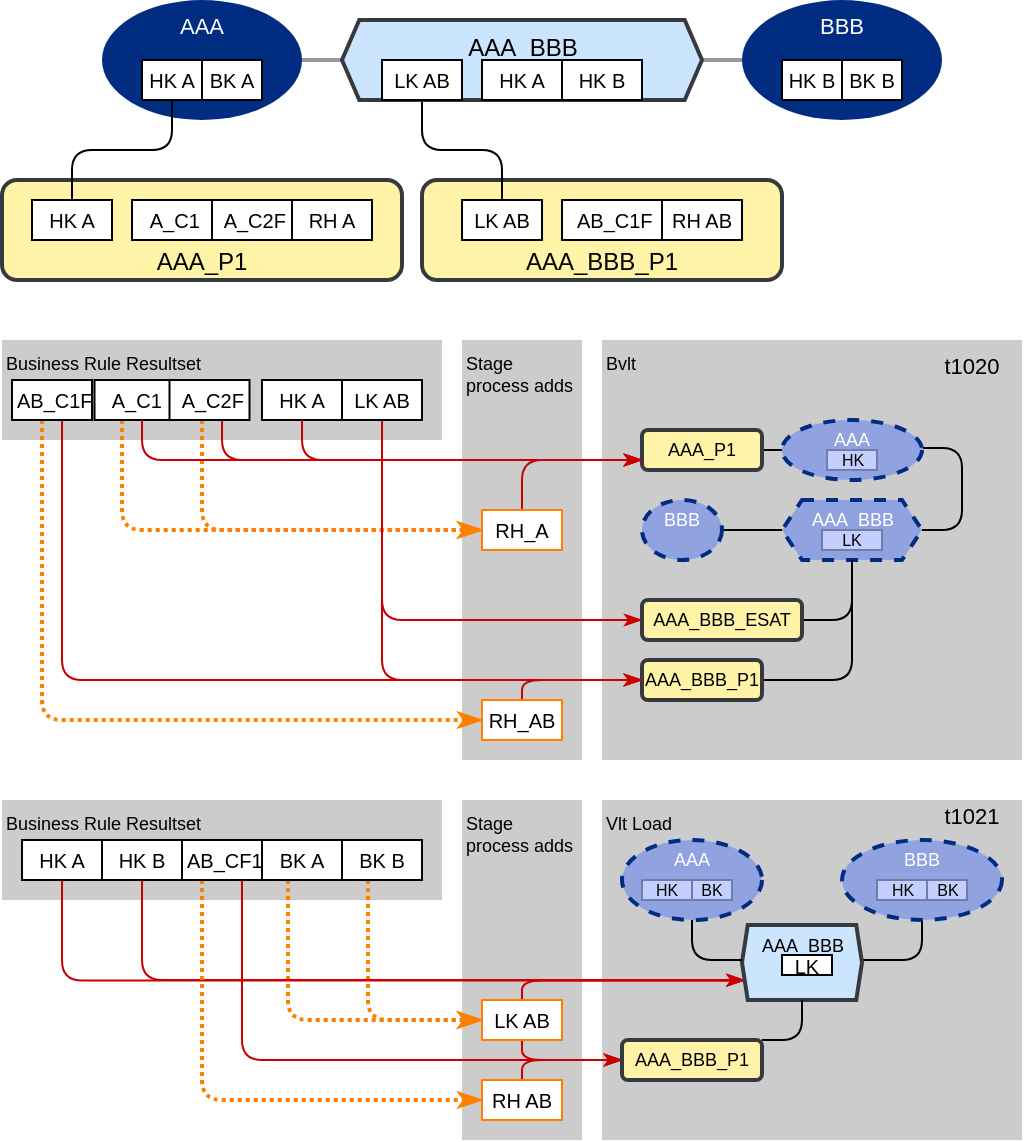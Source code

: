 <mxfile version="21.6.1" type="device">
  <diagram name="Seite-1" id="4nldZ2X44YXfPoI_JoEv">
    <mxGraphModel dx="935" dy="599" grid="1" gridSize="10" guides="1" tooltips="1" connect="1" arrows="1" fold="1" page="1" pageScale="1" pageWidth="1169" pageHeight="827" math="0" shadow="0">
      <root>
        <mxCell id="0" />
        <mxCell id="1" parent="0" />
        <mxCell id="vhCUdtXiWIf4BPjvFejv-15" value="Vlt Load" style="rounded=0;whiteSpace=wrap;html=1;fontFamily=Helvetica;fontSize=9;fontColor=#000000;verticalAlign=top;fillColor=#CCCCCC;strokeColor=none;align=left;" parent="1" vertex="1">
          <mxGeometry x="370" y="460" width="210" height="170" as="geometry" />
        </mxCell>
        <mxCell id="vhCUdtXiWIf4BPjvFejv-73" value="AAA_BBB_P1" style="rounded=1;whiteSpace=wrap;html=1;strokeColor=#36393d;fillColor=#FFF3A8;strokeWidth=2;verticalAlign=bottom;" parent="1" vertex="1">
          <mxGeometry x="280" y="150" width="180" height="50" as="geometry" />
        </mxCell>
        <mxCell id="AOwtY-LI5ESdWI-Md5z0-4" value="AAA_P1" style="rounded=1;whiteSpace=wrap;html=1;strokeColor=#36393d;fillColor=#FFF3A8;strokeWidth=2;verticalAlign=bottom;" parent="1" vertex="1">
          <mxGeometry x="70" y="150" width="200" height="50" as="geometry" />
        </mxCell>
        <mxCell id="vhCUdtXiWIf4BPjvFejv-14" value="Stage &lt;br style=&quot;font-size: 9px;&quot;&gt;process adds" style="rounded=0;whiteSpace=wrap;html=1;fontFamily=Helvetica;fontSize=9;fontColor=#000000;verticalAlign=top;fillColor=#CCCCCC;strokeColor=none;align=left;" parent="1" vertex="1">
          <mxGeometry x="300" y="460" width="60" height="170" as="geometry" />
        </mxCell>
        <mxCell id="vhCUdtXiWIf4BPjvFejv-13" value="Business Rule Resultset" style="rounded=0;whiteSpace=wrap;html=1;fontFamily=Helvetica;fontSize=9;fontColor=#000000;verticalAlign=top;fillColor=#CCCCCC;strokeColor=none;align=left;" parent="1" vertex="1">
          <mxGeometry x="70" y="460" width="220" height="50" as="geometry" />
        </mxCell>
        <mxCell id="AOwtY-LI5ESdWI-Md5z0-16" style="edgeStyle=orthogonalEdgeStyle;shape=connector;rounded=1;jumpStyle=none;orthogonalLoop=1;jettySize=auto;html=1;entryX=0;entryY=0.5;entryDx=0;entryDy=0;labelBackgroundColor=default;strokeColor=default;strokeWidth=2;fontFamily=Helvetica;fontSize=11;fontColor=default;endArrow=none;endFill=0;opacity=40;" parent="1" source="AOwtY-LI5ESdWI-Md5z0-1" target="AOwtY-LI5ESdWI-Md5z0-2" edge="1">
          <mxGeometry relative="1" as="geometry" />
        </mxCell>
        <mxCell id="AOwtY-LI5ESdWI-Md5z0-1" value="AAA" style="strokeWidth=2;html=1;shape=mxgraph.flowchart.start_1;whiteSpace=wrap;strokeColor=none;fontColor=#ffffff;fillColor=#002C82;fontFamily=Helvetica;fontSize=11;verticalAlign=top;" parent="1" vertex="1">
          <mxGeometry x="120" y="60" width="100" height="60" as="geometry" />
        </mxCell>
        <mxCell id="AOwtY-LI5ESdWI-Md5z0-17" style="edgeStyle=orthogonalEdgeStyle;shape=connector;rounded=1;jumpStyle=none;orthogonalLoop=1;jettySize=auto;html=1;entryX=0;entryY=0.5;entryDx=0;entryDy=0;entryPerimeter=0;labelBackgroundColor=default;strokeColor=default;strokeWidth=2;fontFamily=Helvetica;fontSize=11;fontColor=default;endArrow=none;endFill=0;opacity=40;" parent="1" source="AOwtY-LI5ESdWI-Md5z0-2" target="AOwtY-LI5ESdWI-Md5z0-3" edge="1">
          <mxGeometry relative="1" as="geometry" />
        </mxCell>
        <mxCell id="vhCUdtXiWIf4BPjvFejv-76" style="edgeStyle=orthogonalEdgeStyle;shape=connector;rounded=1;jumpStyle=none;orthogonalLoop=1;jettySize=auto;html=1;labelBackgroundColor=default;strokeColor=default;fontFamily=Helvetica;fontSize=11;fontColor=default;endArrow=none;endFill=0;exitX=0.5;exitY=1;exitDx=0;exitDy=0;entryX=0.5;entryY=0;entryDx=0;entryDy=0;" parent="1" source="AOwtY-LI5ESdWI-Md5z0-18" target="y_q2ou4H6iZctS1iiWDu-5" edge="1">
          <mxGeometry relative="1" as="geometry" />
        </mxCell>
        <mxCell id="AOwtY-LI5ESdWI-Md5z0-2" value="AAA_BBB" style="verticalLabelPosition=middle;verticalAlign=top;html=1;shape=hexagon;perimeter=hexagonPerimeter2;arcSize=6;size=0.048;fillColor=#cce5ff;strokeColor=#36393d;strokeWidth=2;labelPosition=center;align=center;" parent="1" vertex="1">
          <mxGeometry x="240" y="70" width="180" height="40" as="geometry" />
        </mxCell>
        <mxCell id="AOwtY-LI5ESdWI-Md5z0-3" value="BBB" style="strokeWidth=2;html=1;shape=mxgraph.flowchart.start_1;whiteSpace=wrap;strokeColor=none;fontColor=#ffffff;fillColor=#002C82;fontFamily=Helvetica;fontSize=11;verticalAlign=top;" parent="1" vertex="1">
          <mxGeometry x="440" y="60" width="100" height="60" as="geometry" />
        </mxCell>
        <mxCell id="AOwtY-LI5ESdWI-Md5z0-15" style="edgeStyle=orthogonalEdgeStyle;shape=connector;rounded=1;jumpStyle=none;orthogonalLoop=1;jettySize=auto;html=1;entryX=0.5;entryY=1;entryDx=0;entryDy=0;labelBackgroundColor=default;strokeColor=default;fontFamily=Helvetica;fontSize=11;fontColor=default;endArrow=none;endFill=0;exitX=0.5;exitY=0;exitDx=0;exitDy=0;" parent="1" source="AOwtY-LI5ESdWI-Md5z0-10" target="AOwtY-LI5ESdWI-Md5z0-6" edge="1">
          <mxGeometry relative="1" as="geometry" />
        </mxCell>
        <mxCell id="AOwtY-LI5ESdWI-Md5z0-6" value="HK A" style="rounded=0;whiteSpace=wrap;html=1;fontSize=10;" parent="1" vertex="1">
          <mxGeometry x="140" y="90" width="30" height="20" as="geometry" />
        </mxCell>
        <mxCell id="AOwtY-LI5ESdWI-Md5z0-7" value="HK B" style="rounded=0;whiteSpace=wrap;html=1;fontSize=10;" parent="1" vertex="1">
          <mxGeometry x="460" y="90" width="30" height="20" as="geometry" />
        </mxCell>
        <mxCell id="AOwtY-LI5ESdWI-Md5z0-8" value="BK A" style="rounded=0;whiteSpace=wrap;html=1;fontSize=10;" parent="1" vertex="1">
          <mxGeometry x="170" y="90" width="30" height="20" as="geometry" />
        </mxCell>
        <mxCell id="AOwtY-LI5ESdWI-Md5z0-9" value="BK B" style="rounded=0;whiteSpace=wrap;html=1;fontSize=10;" parent="1" vertex="1">
          <mxGeometry x="490" y="90" width="30" height="20" as="geometry" />
        </mxCell>
        <mxCell id="AOwtY-LI5ESdWI-Md5z0-10" value="HK A" style="rounded=0;whiteSpace=wrap;html=1;fontSize=10;" parent="1" vertex="1">
          <mxGeometry x="85" y="160" width="40" height="20" as="geometry" />
        </mxCell>
        <mxCell id="AOwtY-LI5ESdWI-Md5z0-11" value="HK A" style="rounded=0;whiteSpace=wrap;html=1;fontSize=10;" parent="1" vertex="1">
          <mxGeometry x="310" y="90" width="40" height="20" as="geometry" />
        </mxCell>
        <mxCell id="AOwtY-LI5ESdWI-Md5z0-12" value="HK B" style="rounded=0;whiteSpace=wrap;html=1;fontSize=10;" parent="1" vertex="1">
          <mxGeometry x="350" y="90" width="40" height="20" as="geometry" />
        </mxCell>
        <mxCell id="AOwtY-LI5ESdWI-Md5z0-18" value="LK AB" style="rounded=0;whiteSpace=wrap;html=1;fontSize=10;" parent="1" vertex="1">
          <mxGeometry x="260" y="90" width="40" height="20" as="geometry" />
        </mxCell>
        <mxCell id="AOwtY-LI5ESdWI-Md5z0-19" value="RH A" style="rounded=0;whiteSpace=wrap;html=1;fontSize=10;" parent="1" vertex="1">
          <mxGeometry x="215" y="160" width="40" height="20" as="geometry" />
        </mxCell>
        <mxCell id="vhCUdtXiWIf4BPjvFejv-11" style="edgeStyle=orthogonalEdgeStyle;shape=connector;rounded=1;jumpStyle=none;orthogonalLoop=1;jettySize=auto;html=1;dashed=1;dashPattern=1 1;labelBackgroundColor=default;strokeColor=#FF8000;strokeWidth=2;fontFamily=Helvetica;fontSize=11;fontColor=#C2C2C2;endArrow=classicThin;endFill=1;" parent="1" source="vhCUdtXiWIf4BPjvFejv-2" target="vhCUdtXiWIf4BPjvFejv-5" edge="1">
          <mxGeometry relative="1" as="geometry">
            <Array as="points">
              <mxPoint x="213" y="570" />
            </Array>
          </mxGeometry>
        </mxCell>
        <mxCell id="y_q2ou4H6iZctS1iiWDu-41" style="edgeStyle=orthogonalEdgeStyle;shape=connector;rounded=1;jumpStyle=none;orthogonalLoop=1;jettySize=auto;html=1;entryX=0;entryY=0.75;entryDx=0;entryDy=0;labelBackgroundColor=default;strokeColor=#CC0000;strokeWidth=1;fontFamily=Helvetica;fontSize=11;fontColor=#C2C2C2;endArrow=classicThin;endFill=1;" edge="1" parent="1" source="vhCUdtXiWIf4BPjvFejv-72" target="vhCUdtXiWIf4BPjvFejv-24">
          <mxGeometry relative="1" as="geometry">
            <Array as="points">
              <mxPoint x="100" y="550" />
            </Array>
          </mxGeometry>
        </mxCell>
        <mxCell id="vhCUdtXiWIf4BPjvFejv-2" value="BK A" style="rounded=0;whiteSpace=wrap;html=1;fontSize=10;" parent="1" vertex="1">
          <mxGeometry x="200" y="480" width="40" height="20" as="geometry" />
        </mxCell>
        <mxCell id="vhCUdtXiWIf4BPjvFejv-10" style="edgeStyle=orthogonalEdgeStyle;shape=connector;rounded=1;jumpStyle=none;orthogonalLoop=1;jettySize=auto;html=1;dashed=1;dashPattern=1 1;labelBackgroundColor=default;strokeColor=#FF8000;strokeWidth=2;fontFamily=Helvetica;fontSize=11;fontColor=#C2C2C2;endArrow=classicThin;endFill=1;" parent="1" source="vhCUdtXiWIf4BPjvFejv-3" target="vhCUdtXiWIf4BPjvFejv-5" edge="1">
          <mxGeometry relative="1" as="geometry">
            <Array as="points">
              <mxPoint x="253" y="570" />
            </Array>
          </mxGeometry>
        </mxCell>
        <mxCell id="y_q2ou4H6iZctS1iiWDu-39" style="edgeStyle=orthogonalEdgeStyle;shape=connector;rounded=1;jumpStyle=none;orthogonalLoop=1;jettySize=auto;html=1;labelBackgroundColor=default;strokeColor=#CC0000;strokeWidth=1;fontFamily=Helvetica;fontSize=11;fontColor=#C2C2C2;endArrow=classicThin;endFill=1;" edge="1" parent="1" source="vhCUdtXiWIf4BPjvFejv-71" target="vhCUdtXiWIf4BPjvFejv-24">
          <mxGeometry relative="1" as="geometry">
            <Array as="points">
              <mxPoint x="140" y="550" />
            </Array>
          </mxGeometry>
        </mxCell>
        <mxCell id="vhCUdtXiWIf4BPjvFejv-3" value="BK B" style="rounded=0;whiteSpace=wrap;html=1;fontSize=10;" parent="1" vertex="1">
          <mxGeometry x="240" y="480" width="40" height="20" as="geometry" />
        </mxCell>
        <mxCell id="y_q2ou4H6iZctS1iiWDu-42" style="edgeStyle=orthogonalEdgeStyle;shape=connector;rounded=1;jumpStyle=none;orthogonalLoop=1;jettySize=auto;html=1;entryX=0;entryY=0.75;entryDx=0;entryDy=0;labelBackgroundColor=default;strokeColor=#CC0000;strokeWidth=1;fontFamily=Helvetica;fontSize=11;fontColor=#C2C2C2;endArrow=classicThin;endFill=1;" edge="1" parent="1" source="vhCUdtXiWIf4BPjvFejv-5" target="vhCUdtXiWIf4BPjvFejv-24">
          <mxGeometry relative="1" as="geometry">
            <Array as="points">
              <mxPoint x="330" y="550" />
            </Array>
          </mxGeometry>
        </mxCell>
        <mxCell id="y_q2ou4H6iZctS1iiWDu-44" style="edgeStyle=orthogonalEdgeStyle;shape=connector;rounded=1;jumpStyle=none;orthogonalLoop=1;jettySize=auto;html=1;entryX=0;entryY=0.5;entryDx=0;entryDy=0;labelBackgroundColor=default;strokeColor=#CC0000;strokeWidth=1;fontFamily=Helvetica;fontSize=11;fontColor=#C2C2C2;endArrow=classicThin;endFill=1;" edge="1" parent="1" source="vhCUdtXiWIf4BPjvFejv-5" target="vhCUdtXiWIf4BPjvFejv-80">
          <mxGeometry relative="1" as="geometry">
            <Array as="points">
              <mxPoint x="330" y="590" />
            </Array>
          </mxGeometry>
        </mxCell>
        <mxCell id="vhCUdtXiWIf4BPjvFejv-5" value="LK AB" style="rounded=0;whiteSpace=wrap;html=1;fontSize=10;strokeColor=#FF8000;" parent="1" vertex="1">
          <mxGeometry x="310" y="560" width="40" height="20" as="geometry" />
        </mxCell>
        <mxCell id="vhCUdtXiWIf4BPjvFejv-19" value="&amp;nbsp;A_C1" style="rounded=0;whiteSpace=wrap;html=1;fontSize=10;" parent="1" vertex="1">
          <mxGeometry x="135" y="160" width="40" height="20" as="geometry" />
        </mxCell>
        <mxCell id="vhCUdtXiWIf4BPjvFejv-20" value="&amp;nbsp;A_C2F" style="rounded=0;whiteSpace=wrap;html=1;fontSize=10;" parent="1" vertex="1">
          <mxGeometry x="175" y="160" width="40" height="20" as="geometry" />
        </mxCell>
        <mxCell id="vhCUdtXiWIf4BPjvFejv-21" value="AAA" style="strokeWidth=2;html=1;shape=mxgraph.flowchart.start_1;whiteSpace=wrap;strokeColor=#002C82;fontColor=#ffffff;fillColor=#90A2E0;fontFamily=Helvetica;fontSize=9;verticalAlign=top;dashed=1;spacing=0;" parent="1" vertex="1">
          <mxGeometry x="380" y="480" width="70" height="40" as="geometry" />
        </mxCell>
        <mxCell id="y_q2ou4H6iZctS1iiWDu-37" style="edgeStyle=orthogonalEdgeStyle;shape=connector;rounded=1;jumpStyle=none;orthogonalLoop=1;jettySize=auto;html=1;entryX=0.5;entryY=1;entryDx=0;entryDy=0;entryPerimeter=0;labelBackgroundColor=default;strokeColor=default;fontFamily=Helvetica;fontSize=11;fontColor=default;endArrow=none;endFill=0;" edge="1" parent="1" source="vhCUdtXiWIf4BPjvFejv-24" target="vhCUdtXiWIf4BPjvFejv-25">
          <mxGeometry relative="1" as="geometry">
            <Array as="points">
              <mxPoint x="530" y="540" />
            </Array>
          </mxGeometry>
        </mxCell>
        <mxCell id="vhCUdtXiWIf4BPjvFejv-24" value="AAA_BBB" style="verticalLabelPosition=middle;verticalAlign=top;html=1;shape=hexagon;perimeter=hexagonPerimeter2;arcSize=6;size=0.048;fillColor=#cce5ff;strokeColor=#36393d;strokeWidth=2;labelPosition=center;align=center;fontSize=9;spacing=0;" parent="1" vertex="1">
          <mxGeometry x="440" y="522.5" width="60" height="37.5" as="geometry" />
        </mxCell>
        <mxCell id="vhCUdtXiWIf4BPjvFejv-25" value="BBB" style="strokeWidth=2;html=1;shape=mxgraph.flowchart.start_1;whiteSpace=wrap;strokeColor=#002C82;fontColor=#ffffff;fillColor=#90A2E0;fontFamily=Helvetica;fontSize=9;verticalAlign=top;dashed=1;spacing=0;" parent="1" vertex="1">
          <mxGeometry x="490" y="480" width="80" height="40" as="geometry" />
        </mxCell>
        <mxCell id="vhCUdtXiWIf4BPjvFejv-50" value="Stage &lt;br style=&quot;font-size: 9px;&quot;&gt;process adds" style="rounded=0;whiteSpace=wrap;html=1;fontFamily=Helvetica;fontSize=9;fontColor=#000000;verticalAlign=top;fillColor=#CCCCCC;strokeColor=none;align=left;" parent="1" vertex="1">
          <mxGeometry x="300" y="230" width="60" height="210" as="geometry" />
        </mxCell>
        <mxCell id="vhCUdtXiWIf4BPjvFejv-51" value="Business Rule Resultset" style="rounded=0;whiteSpace=wrap;html=1;fontFamily=Helvetica;fontSize=9;fontColor=#000000;verticalAlign=top;fillColor=#CCCCCC;strokeColor=none;align=left;" parent="1" vertex="1">
          <mxGeometry x="70" y="230" width="220" height="50" as="geometry" />
        </mxCell>
        <mxCell id="vhCUdtXiWIf4BPjvFejv-54" value="HK A" style="rounded=0;whiteSpace=wrap;html=1;fontSize=10;" parent="1" vertex="1">
          <mxGeometry x="200" y="250" width="40" height="20" as="geometry" />
        </mxCell>
        <mxCell id="vhCUdtXiWIf4BPjvFejv-61" value="Bvlt" style="rounded=0;whiteSpace=wrap;html=1;fontFamily=Helvetica;fontSize=9;fontColor=#000000;verticalAlign=top;fillColor=#CCCCCC;strokeColor=none;align=left;" parent="1" vertex="1">
          <mxGeometry x="370" y="230" width="210" height="210" as="geometry" />
        </mxCell>
        <mxCell id="vhCUdtXiWIf4BPjvFejv-62" style="edgeStyle=orthogonalEdgeStyle;shape=connector;rounded=1;jumpStyle=none;orthogonalLoop=1;jettySize=auto;html=1;dashed=1;dashPattern=1 1;labelBackgroundColor=default;strokeColor=#FF8000;strokeWidth=2;fontFamily=Helvetica;fontSize=11;fontColor=#C2C2C2;endArrow=classicThin;endFill=1;" parent="1" source="vhCUdtXiWIf4BPjvFejv-63" target="vhCUdtXiWIf4BPjvFejv-66" edge="1">
          <mxGeometry relative="1" as="geometry">
            <Array as="points">
              <mxPoint x="130" y="325" />
            </Array>
          </mxGeometry>
        </mxCell>
        <mxCell id="vhCUdtXiWIf4BPjvFejv-63" value="&amp;nbsp;A_C1" style="rounded=0;whiteSpace=wrap;html=1;fontSize=10;" parent="1" vertex="1">
          <mxGeometry x="116.25" y="250" width="40" height="20" as="geometry" />
        </mxCell>
        <mxCell id="vhCUdtXiWIf4BPjvFejv-64" style="edgeStyle=orthogonalEdgeStyle;shape=connector;rounded=1;jumpStyle=none;orthogonalLoop=1;jettySize=auto;html=1;dashed=1;dashPattern=1 1;labelBackgroundColor=default;strokeColor=#FF8000;strokeWidth=2;fontFamily=Helvetica;fontSize=11;fontColor=#C2C2C2;endArrow=classicThin;endFill=1;" parent="1" source="vhCUdtXiWIf4BPjvFejv-65" target="vhCUdtXiWIf4BPjvFejv-66" edge="1">
          <mxGeometry relative="1" as="geometry">
            <Array as="points">
              <mxPoint x="170" y="325" />
            </Array>
            <mxPoint x="190.75" y="260" as="sourcePoint" />
            <mxPoint x="347" y="360" as="targetPoint" />
          </mxGeometry>
        </mxCell>
        <mxCell id="y_q2ou4H6iZctS1iiWDu-12" style="edgeStyle=orthogonalEdgeStyle;shape=connector;rounded=1;jumpStyle=none;orthogonalLoop=1;jettySize=auto;html=1;entryX=0;entryY=0.75;entryDx=0;entryDy=0;labelBackgroundColor=default;strokeColor=#CC0000;strokeWidth=1;fontFamily=Helvetica;fontSize=11;fontColor=#C2C2C2;endArrow=classicThin;endFill=1;" edge="1" parent="1" source="vhCUdtXiWIf4BPjvFejv-65" target="vhCUdtXiWIf4BPjvFejv-68">
          <mxGeometry relative="1" as="geometry">
            <Array as="points">
              <mxPoint x="180" y="290" />
            </Array>
          </mxGeometry>
        </mxCell>
        <mxCell id="vhCUdtXiWIf4BPjvFejv-65" value="&amp;nbsp;A_C2F" style="rounded=0;whiteSpace=wrap;html=1;fontSize=10;" parent="1" vertex="1">
          <mxGeometry x="153.75" y="250" width="40" height="20" as="geometry" />
        </mxCell>
        <mxCell id="y_q2ou4H6iZctS1iiWDu-16" style="edgeStyle=orthogonalEdgeStyle;shape=connector;rounded=1;jumpStyle=none;orthogonalLoop=1;jettySize=auto;html=1;labelBackgroundColor=default;strokeColor=#CC0000;strokeWidth=1;fontFamily=Helvetica;fontSize=11;fontColor=#C2C2C2;endArrow=classicThin;endFill=1;" edge="1" parent="1" source="vhCUdtXiWIf4BPjvFejv-66" target="vhCUdtXiWIf4BPjvFejv-68">
          <mxGeometry relative="1" as="geometry">
            <Array as="points">
              <mxPoint x="330" y="290" />
            </Array>
          </mxGeometry>
        </mxCell>
        <mxCell id="vhCUdtXiWIf4BPjvFejv-66" value="RH_A" style="rounded=0;whiteSpace=wrap;html=1;fontSize=10;strokeColor=#FF8000;" parent="1" vertex="1">
          <mxGeometry x="310" y="315" width="40" height="20" as="geometry" />
        </mxCell>
        <mxCell id="y_q2ou4H6iZctS1iiWDu-29" style="edgeStyle=orthogonalEdgeStyle;shape=connector;rounded=1;jumpStyle=none;orthogonalLoop=1;jettySize=auto;html=1;entryX=1;entryY=0.5;entryDx=0;entryDy=0;labelBackgroundColor=default;strokeColor=default;fontFamily=Helvetica;fontSize=11;fontColor=default;endArrow=none;endFill=0;exitX=1.005;exitY=0.468;exitDx=0;exitDy=0;exitPerimeter=0;" edge="1" parent="1" source="vhCUdtXiWIf4BPjvFejv-67" target="vhCUdtXiWIf4BPjvFejv-69">
          <mxGeometry relative="1" as="geometry" />
        </mxCell>
        <mxCell id="vhCUdtXiWIf4BPjvFejv-67" value="AAA" style="strokeWidth=2;html=1;shape=mxgraph.flowchart.start_1;whiteSpace=wrap;strokeColor=#002C82;fontColor=#ffffff;fillColor=#90A2E0;fontFamily=Helvetica;fontSize=9;verticalAlign=top;dashed=1;spacing=0;" parent="1" vertex="1">
          <mxGeometry x="460" y="270" width="70" height="30" as="geometry" />
        </mxCell>
        <mxCell id="y_q2ou4H6iZctS1iiWDu-1" style="rounded=0;orthogonalLoop=1;jettySize=auto;html=1;endArrow=none;endFill=0;" edge="1" parent="1" source="vhCUdtXiWIf4BPjvFejv-68" target="vhCUdtXiWIf4BPjvFejv-67">
          <mxGeometry relative="1" as="geometry" />
        </mxCell>
        <mxCell id="vhCUdtXiWIf4BPjvFejv-68" value="AAA_P1" style="rounded=1;whiteSpace=wrap;html=1;strokeColor=#36393d;fillColor=#FFF3A8;strokeWidth=2;verticalAlign=middle;fontSize=9;" parent="1" vertex="1">
          <mxGeometry x="390" y="275" width="60" height="20" as="geometry" />
        </mxCell>
        <mxCell id="vhCUdtXiWIf4BPjvFejv-69" value="AAA_BBB" style="verticalLabelPosition=middle;verticalAlign=top;html=1;shape=hexagon;perimeter=hexagonPerimeter2;arcSize=6;size=0.143;fillColor=#90A2E0;strokeColor=#002C82;strokeWidth=2;labelPosition=center;align=center;fontSize=9;fontColor=#ffffff;dashed=1;spacing=0;" parent="1" vertex="1">
          <mxGeometry x="460" y="310" width="70" height="30" as="geometry" />
        </mxCell>
        <mxCell id="vhCUdtXiWIf4BPjvFejv-71" value="HK B" style="rounded=0;whiteSpace=wrap;html=1;fontSize=10;" parent="1" vertex="1">
          <mxGeometry x="120" y="480" width="40" height="20" as="geometry" />
        </mxCell>
        <mxCell id="vhCUdtXiWIf4BPjvFejv-72" value="HK A" style="rounded=0;whiteSpace=wrap;html=1;fontSize=10;" parent="1" vertex="1">
          <mxGeometry x="80" y="480" width="40" height="20" as="geometry" />
        </mxCell>
        <mxCell id="vhCUdtXiWIf4BPjvFejv-74" value="&amp;nbsp;AB_C1F" style="rounded=0;whiteSpace=wrap;html=1;fontSize=10;" parent="1" vertex="1">
          <mxGeometry x="350" y="160" width="50" height="20" as="geometry" />
        </mxCell>
        <mxCell id="vhCUdtXiWIf4BPjvFejv-75" value="RH AB" style="rounded=0;whiteSpace=wrap;html=1;fontSize=10;" parent="1" vertex="1">
          <mxGeometry x="400" y="160" width="40" height="20" as="geometry" />
        </mxCell>
        <mxCell id="vhCUdtXiWIf4BPjvFejv-79" style="edgeStyle=orthogonalEdgeStyle;shape=connector;rounded=1;jumpStyle=none;orthogonalLoop=1;jettySize=auto;html=1;entryX=0;entryY=0.5;entryDx=0;entryDy=0;dashed=1;dashPattern=1 1;labelBackgroundColor=default;strokeColor=#FF8000;strokeWidth=2;fontFamily=Helvetica;fontSize=11;fontColor=#C2C2C2;endArrow=classicThin;endFill=1;" parent="1" source="vhCUdtXiWIf4BPjvFejv-77" target="vhCUdtXiWIf4BPjvFejv-78" edge="1">
          <mxGeometry relative="1" as="geometry">
            <Array as="points">
              <mxPoint x="170" y="610" />
            </Array>
          </mxGeometry>
        </mxCell>
        <mxCell id="y_q2ou4H6iZctS1iiWDu-43" style="edgeStyle=orthogonalEdgeStyle;shape=connector;rounded=1;jumpStyle=none;orthogonalLoop=1;jettySize=auto;html=1;entryX=0;entryY=0.5;entryDx=0;entryDy=0;labelBackgroundColor=default;strokeColor=#CC0000;strokeWidth=1;fontFamily=Helvetica;fontSize=11;fontColor=#C2C2C2;endArrow=classicThin;endFill=1;" edge="1" parent="1" source="vhCUdtXiWIf4BPjvFejv-77" target="vhCUdtXiWIf4BPjvFejv-80">
          <mxGeometry relative="1" as="geometry">
            <Array as="points">
              <mxPoint x="190" y="590" />
            </Array>
          </mxGeometry>
        </mxCell>
        <mxCell id="vhCUdtXiWIf4BPjvFejv-77" value="&amp;nbsp;AB_CF1" style="rounded=0;whiteSpace=wrap;html=1;fontSize=10;" parent="1" vertex="1">
          <mxGeometry x="160" y="480" width="40" height="20" as="geometry" />
        </mxCell>
        <mxCell id="y_q2ou4H6iZctS1iiWDu-45" style="edgeStyle=orthogonalEdgeStyle;shape=connector;rounded=1;jumpStyle=none;orthogonalLoop=1;jettySize=auto;html=1;entryX=0;entryY=0.5;entryDx=0;entryDy=0;labelBackgroundColor=default;strokeColor=#CC0000;strokeWidth=1;fontFamily=Helvetica;fontSize=11;fontColor=#C2C2C2;endArrow=classicThin;endFill=1;" edge="1" parent="1" source="vhCUdtXiWIf4BPjvFejv-78" target="vhCUdtXiWIf4BPjvFejv-80">
          <mxGeometry relative="1" as="geometry">
            <Array as="points">
              <mxPoint x="330" y="590" />
            </Array>
          </mxGeometry>
        </mxCell>
        <mxCell id="vhCUdtXiWIf4BPjvFejv-78" value="RH AB" style="rounded=0;whiteSpace=wrap;html=1;fontSize=10;strokeColor=#FF8000;" parent="1" vertex="1">
          <mxGeometry x="310" y="600" width="40" height="20" as="geometry" />
        </mxCell>
        <mxCell id="y_q2ou4H6iZctS1iiWDu-38" style="edgeStyle=orthogonalEdgeStyle;shape=connector;rounded=1;jumpStyle=none;orthogonalLoop=1;jettySize=auto;html=1;entryX=0.5;entryY=1;entryDx=0;entryDy=0;labelBackgroundColor=default;strokeColor=default;fontFamily=Helvetica;fontSize=11;fontColor=default;endArrow=none;endFill=0;" edge="1" parent="1" source="vhCUdtXiWIf4BPjvFejv-80" target="vhCUdtXiWIf4BPjvFejv-24">
          <mxGeometry relative="1" as="geometry">
            <Array as="points">
              <mxPoint x="470" y="580" />
            </Array>
          </mxGeometry>
        </mxCell>
        <mxCell id="vhCUdtXiWIf4BPjvFejv-80" value="AAA_BBB_P1" style="rounded=1;whiteSpace=wrap;html=1;strokeColor=#36393d;fillColor=#FFF3A8;strokeWidth=2;verticalAlign=middle;fontSize=9;" parent="1" vertex="1">
          <mxGeometry x="380" y="580" width="70" height="20" as="geometry" />
        </mxCell>
        <mxCell id="kh0wWIFjqe9-NFcpJnxV-21" value="t1020" style="text;html=1;strokeColor=none;fillColor=none;align=center;verticalAlign=middle;whiteSpace=wrap;rounded=0;fontSize=11;fontFamily=Helvetica;fontColor=#000000;" parent="1" vertex="1">
          <mxGeometry x="530" y="235" width="50" height="15" as="geometry" />
        </mxCell>
        <mxCell id="kh0wWIFjqe9-NFcpJnxV-23" value="t1021" style="text;html=1;strokeColor=none;fillColor=none;align=center;verticalAlign=middle;whiteSpace=wrap;rounded=0;fontSize=11;fontFamily=Helvetica;fontColor=#000000;" parent="1" vertex="1">
          <mxGeometry x="530" y="460" width="50" height="15" as="geometry" />
        </mxCell>
        <mxCell id="y_q2ou4H6iZctS1iiWDu-9" style="edgeStyle=orthogonalEdgeStyle;shape=connector;rounded=1;jumpStyle=none;orthogonalLoop=1;jettySize=auto;html=1;labelBackgroundColor=default;strokeColor=default;fontFamily=Helvetica;fontSize=11;fontColor=default;endArrow=none;endFill=0;" edge="1" parent="1" source="y_q2ou4H6iZctS1iiWDu-2" target="vhCUdtXiWIf4BPjvFejv-69">
          <mxGeometry relative="1" as="geometry">
            <Array as="points">
              <mxPoint x="495" y="400" />
            </Array>
          </mxGeometry>
        </mxCell>
        <mxCell id="y_q2ou4H6iZctS1iiWDu-2" value="AAA_BBB_P1" style="rounded=1;whiteSpace=wrap;html=1;strokeColor=#36393d;fillColor=#FFF3A8;strokeWidth=2;verticalAlign=middle;fontSize=9;" vertex="1" parent="1">
          <mxGeometry x="390" y="390" width="60" height="20" as="geometry" />
        </mxCell>
        <mxCell id="y_q2ou4H6iZctS1iiWDu-17" style="edgeStyle=orthogonalEdgeStyle;shape=connector;rounded=1;jumpStyle=none;orthogonalLoop=1;jettySize=auto;html=1;entryX=0;entryY=0.5;entryDx=0;entryDy=0;labelBackgroundColor=default;strokeColor=#CC0000;strokeWidth=1;fontFamily=Helvetica;fontSize=11;fontColor=#C2C2C2;endArrow=classicThin;endFill=1;" edge="1" parent="1" source="y_q2ou4H6iZctS1iiWDu-3" target="y_q2ou4H6iZctS1iiWDu-8">
          <mxGeometry relative="1" as="geometry">
            <Array as="points">
              <mxPoint x="260" y="370" />
            </Array>
          </mxGeometry>
        </mxCell>
        <mxCell id="y_q2ou4H6iZctS1iiWDu-18" style="edgeStyle=orthogonalEdgeStyle;shape=connector;rounded=1;jumpStyle=none;orthogonalLoop=1;jettySize=auto;html=1;entryX=0;entryY=0.5;entryDx=0;entryDy=0;labelBackgroundColor=default;strokeColor=#CC0000;strokeWidth=1;fontFamily=Helvetica;fontSize=11;fontColor=#C2C2C2;endArrow=classicThin;endFill=1;" edge="1" parent="1" source="y_q2ou4H6iZctS1iiWDu-3" target="y_q2ou4H6iZctS1iiWDu-2">
          <mxGeometry relative="1" as="geometry">
            <Array as="points">
              <mxPoint x="260" y="400" />
            </Array>
          </mxGeometry>
        </mxCell>
        <mxCell id="y_q2ou4H6iZctS1iiWDu-3" value="LK AB" style="rounded=0;whiteSpace=wrap;html=1;fontSize=10;" vertex="1" parent="1">
          <mxGeometry x="240" y="250" width="40" height="20" as="geometry" />
        </mxCell>
        <mxCell id="y_q2ou4H6iZctS1iiWDu-11" style="edgeStyle=orthogonalEdgeStyle;shape=connector;rounded=1;jumpStyle=none;orthogonalLoop=1;jettySize=auto;html=1;entryX=0;entryY=0.5;entryDx=0;entryDy=0;dashed=1;dashPattern=1 1;labelBackgroundColor=default;strokeColor=#FF8000;strokeWidth=2;fontFamily=Helvetica;fontSize=11;fontColor=#C2C2C2;endArrow=classicThin;endFill=1;" edge="1" parent="1" source="y_q2ou4H6iZctS1iiWDu-4" target="y_q2ou4H6iZctS1iiWDu-7">
          <mxGeometry relative="1" as="geometry">
            <Array as="points">
              <mxPoint x="90" y="420" />
            </Array>
          </mxGeometry>
        </mxCell>
        <mxCell id="y_q2ou4H6iZctS1iiWDu-19" style="edgeStyle=orthogonalEdgeStyle;shape=connector;rounded=1;jumpStyle=none;orthogonalLoop=1;jettySize=auto;html=1;entryX=0;entryY=0.5;entryDx=0;entryDy=0;labelBackgroundColor=default;strokeColor=#CC0000;strokeWidth=1;fontFamily=Helvetica;fontSize=11;fontColor=#C2C2C2;endArrow=classicThin;endFill=1;" edge="1" parent="1" source="y_q2ou4H6iZctS1iiWDu-4" target="y_q2ou4H6iZctS1iiWDu-2">
          <mxGeometry relative="1" as="geometry">
            <Array as="points">
              <mxPoint x="100" y="400" />
            </Array>
          </mxGeometry>
        </mxCell>
        <mxCell id="y_q2ou4H6iZctS1iiWDu-4" value="&amp;nbsp;AB_C1F" style="rounded=0;whiteSpace=wrap;html=1;fontSize=10;" vertex="1" parent="1">
          <mxGeometry x="75" y="250" width="40" height="20" as="geometry" />
        </mxCell>
        <mxCell id="y_q2ou4H6iZctS1iiWDu-5" value="LK AB" style="rounded=0;whiteSpace=wrap;html=1;fontSize=10;" vertex="1" parent="1">
          <mxGeometry x="300" y="160" width="40" height="20" as="geometry" />
        </mxCell>
        <mxCell id="y_q2ou4H6iZctS1iiWDu-20" style="edgeStyle=orthogonalEdgeStyle;shape=connector;rounded=1;jumpStyle=none;orthogonalLoop=1;jettySize=auto;html=1;entryX=0;entryY=0.5;entryDx=0;entryDy=0;labelBackgroundColor=default;strokeColor=#CC0000;strokeWidth=1;fontFamily=Helvetica;fontSize=11;fontColor=#C2C2C2;endArrow=classicThin;endFill=1;" edge="1" parent="1" source="y_q2ou4H6iZctS1iiWDu-7" target="y_q2ou4H6iZctS1iiWDu-2">
          <mxGeometry relative="1" as="geometry">
            <Array as="points">
              <mxPoint x="330" y="400" />
            </Array>
          </mxGeometry>
        </mxCell>
        <mxCell id="y_q2ou4H6iZctS1iiWDu-7" value="RH_AB" style="rounded=0;whiteSpace=wrap;html=1;fontSize=10;strokeColor=#FF8000;" vertex="1" parent="1">
          <mxGeometry x="310" y="410" width="40" height="20" as="geometry" />
        </mxCell>
        <mxCell id="y_q2ou4H6iZctS1iiWDu-10" style="edgeStyle=orthogonalEdgeStyle;shape=connector;rounded=1;jumpStyle=none;orthogonalLoop=1;jettySize=auto;html=1;labelBackgroundColor=default;strokeColor=default;fontFamily=Helvetica;fontSize=11;fontColor=default;endArrow=none;endFill=0;" edge="1" parent="1" source="y_q2ou4H6iZctS1iiWDu-8" target="vhCUdtXiWIf4BPjvFejv-69">
          <mxGeometry relative="1" as="geometry">
            <Array as="points">
              <mxPoint x="495" y="370" />
            </Array>
          </mxGeometry>
        </mxCell>
        <mxCell id="y_q2ou4H6iZctS1iiWDu-8" value="AAA_BBB_ESAT" style="rounded=1;whiteSpace=wrap;html=1;strokeColor=#36393d;fillColor=#FFF3A8;strokeWidth=2;verticalAlign=middle;fontSize=9;" vertex="1" parent="1">
          <mxGeometry x="390" y="360" width="80" height="20" as="geometry" />
        </mxCell>
        <mxCell id="y_q2ou4H6iZctS1iiWDu-13" style="edgeStyle=orthogonalEdgeStyle;shape=connector;rounded=1;jumpStyle=none;orthogonalLoop=1;jettySize=auto;html=1;entryX=0;entryY=0.75;entryDx=0;entryDy=0;labelBackgroundColor=default;strokeColor=#CC0000;strokeWidth=1;fontFamily=Helvetica;fontSize=11;fontColor=#C2C2C2;endArrow=classicThin;endFill=1;" edge="1" parent="1" source="vhCUdtXiWIf4BPjvFejv-63" target="vhCUdtXiWIf4BPjvFejv-68">
          <mxGeometry relative="1" as="geometry">
            <mxPoint x="190" y="280" as="sourcePoint" />
            <mxPoint x="400" y="300" as="targetPoint" />
            <Array as="points">
              <mxPoint x="140" y="290" />
            </Array>
          </mxGeometry>
        </mxCell>
        <mxCell id="y_q2ou4H6iZctS1iiWDu-14" style="edgeStyle=orthogonalEdgeStyle;shape=connector;rounded=1;jumpStyle=none;orthogonalLoop=1;jettySize=auto;html=1;labelBackgroundColor=default;strokeColor=#CC0000;strokeWidth=1;fontFamily=Helvetica;fontSize=11;fontColor=#C2C2C2;endArrow=classicThin;endFill=1;" edge="1" parent="1" source="vhCUdtXiWIf4BPjvFejv-54" target="vhCUdtXiWIf4BPjvFejv-68">
          <mxGeometry relative="1" as="geometry">
            <mxPoint x="150" y="280" as="sourcePoint" />
            <mxPoint x="400" y="300" as="targetPoint" />
            <Array as="points">
              <mxPoint x="220" y="290" />
            </Array>
          </mxGeometry>
        </mxCell>
        <mxCell id="y_q2ou4H6iZctS1iiWDu-27" style="edgeStyle=orthogonalEdgeStyle;shape=connector;rounded=1;jumpStyle=none;orthogonalLoop=1;jettySize=auto;html=1;labelBackgroundColor=default;strokeColor=default;fontFamily=Helvetica;fontSize=11;fontColor=default;endArrow=none;endFill=0;" edge="1" parent="1" source="y_q2ou4H6iZctS1iiWDu-23" target="vhCUdtXiWIf4BPjvFejv-69">
          <mxGeometry relative="1" as="geometry" />
        </mxCell>
        <mxCell id="y_q2ou4H6iZctS1iiWDu-23" value="BBB" style="strokeWidth=2;html=1;shape=mxgraph.flowchart.start_1;whiteSpace=wrap;strokeColor=#002C82;fontColor=#ffffff;fillColor=#90A2E0;fontFamily=Helvetica;fontSize=9;verticalAlign=top;dashed=1;spacing=0;" vertex="1" parent="1">
          <mxGeometry x="390" y="310" width="40" height="30" as="geometry" />
        </mxCell>
        <mxCell id="y_q2ou4H6iZctS1iiWDu-24" value="HK" style="rounded=0;whiteSpace=wrap;html=1;fontSize=8;fillColor=#c4cffd;strokeColor=#6f7cae;" vertex="1" parent="1">
          <mxGeometry x="482.5" y="285" width="25" height="10" as="geometry" />
        </mxCell>
        <mxCell id="y_q2ou4H6iZctS1iiWDu-26" value="LK" style="rounded=0;whiteSpace=wrap;html=1;fontSize=8;fillColor=#c4cffd;strokeColor=#6f7cae;" vertex="1" parent="1">
          <mxGeometry x="480" y="325" width="30" height="10" as="geometry" />
        </mxCell>
        <mxCell id="y_q2ou4H6iZctS1iiWDu-30" value="HK" style="rounded=0;whiteSpace=wrap;html=1;fontSize=8;fillColor=#c4cffd;strokeColor=#6f7cae;" vertex="1" parent="1">
          <mxGeometry x="390" y="500" width="25" height="10" as="geometry" />
        </mxCell>
        <mxCell id="y_q2ou4H6iZctS1iiWDu-32" value="" style="edgeStyle=orthogonalEdgeStyle;shape=connector;rounded=1;jumpStyle=none;orthogonalLoop=1;jettySize=auto;html=1;entryX=0.5;entryY=1;entryDx=0;entryDy=0;entryPerimeter=0;labelBackgroundColor=default;strokeColor=default;fontFamily=Helvetica;fontSize=11;fontColor=default;endArrow=none;endFill=0;" edge="1" parent="1" source="vhCUdtXiWIf4BPjvFejv-24" target="vhCUdtXiWIf4BPjvFejv-21">
          <mxGeometry relative="1" as="geometry">
            <mxPoint x="440" y="536" as="sourcePoint" />
            <mxPoint x="450" y="500" as="targetPoint" />
            <Array as="points">
              <mxPoint x="415" y="540" />
            </Array>
          </mxGeometry>
        </mxCell>
        <mxCell id="y_q2ou4H6iZctS1iiWDu-31" value="BK" style="rounded=0;whiteSpace=wrap;html=1;fontSize=8;fillColor=#c4cffd;strokeColor=#6f7cae;" vertex="1" parent="1">
          <mxGeometry x="415" y="500" width="20" height="10" as="geometry" />
        </mxCell>
        <mxCell id="y_q2ou4H6iZctS1iiWDu-34" value="LK" style="rounded=0;whiteSpace=wrap;html=1;fontSize=10;fillColor=default;strokeColor=default;" vertex="1" parent="1">
          <mxGeometry x="460" y="537.5" width="25" height="10" as="geometry" />
        </mxCell>
        <mxCell id="y_q2ou4H6iZctS1iiWDu-35" value="HK" style="rounded=0;whiteSpace=wrap;html=1;fontSize=8;fillColor=#c4cffd;strokeColor=#6f7cae;" vertex="1" parent="1">
          <mxGeometry x="507.5" y="500" width="25" height="10" as="geometry" />
        </mxCell>
        <mxCell id="y_q2ou4H6iZctS1iiWDu-36" value="BK" style="rounded=0;whiteSpace=wrap;html=1;fontSize=8;fillColor=#c4cffd;strokeColor=#6f7cae;" vertex="1" parent="1">
          <mxGeometry x="532.5" y="500" width="20" height="10" as="geometry" />
        </mxCell>
      </root>
    </mxGraphModel>
  </diagram>
</mxfile>
